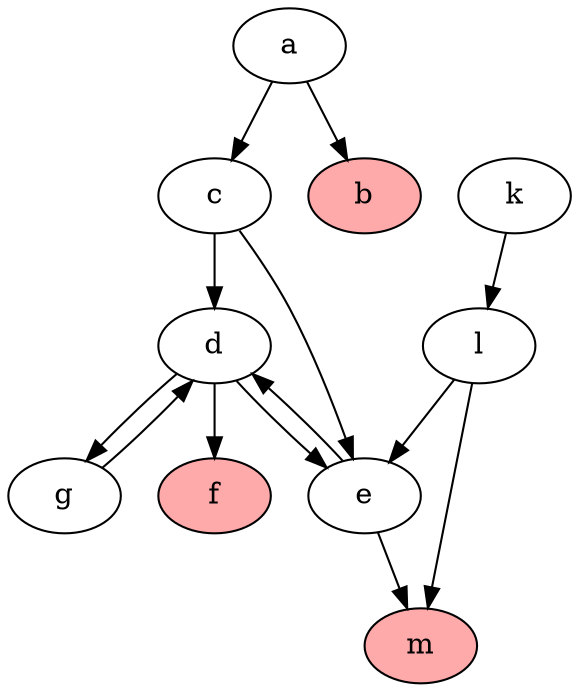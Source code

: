 strict digraph "" {
	b	[fillcolor="#FFAAAA",
		style=filled];
	a -> b	[dir=forward];
	a -> c	[dir=forward];
	c -> d	[dir=forward];
	c -> e	[dir=forward];
	k -> l	[dir=forward];
	l -> e	[dir=forward];
	m	[fillcolor="#FFAAAA",
		style=filled];
	l -> m	[dir=forward];
	d -> e	[dir=forward];
	f	[fillcolor="#FFAAAA",
		style=filled];
	d -> f	[dir=forward];
	d -> g	[dir=forward];
	e -> d	[dir=forward];
	e -> m	[dir=forward];
	g -> d	[dir=forward];
}
